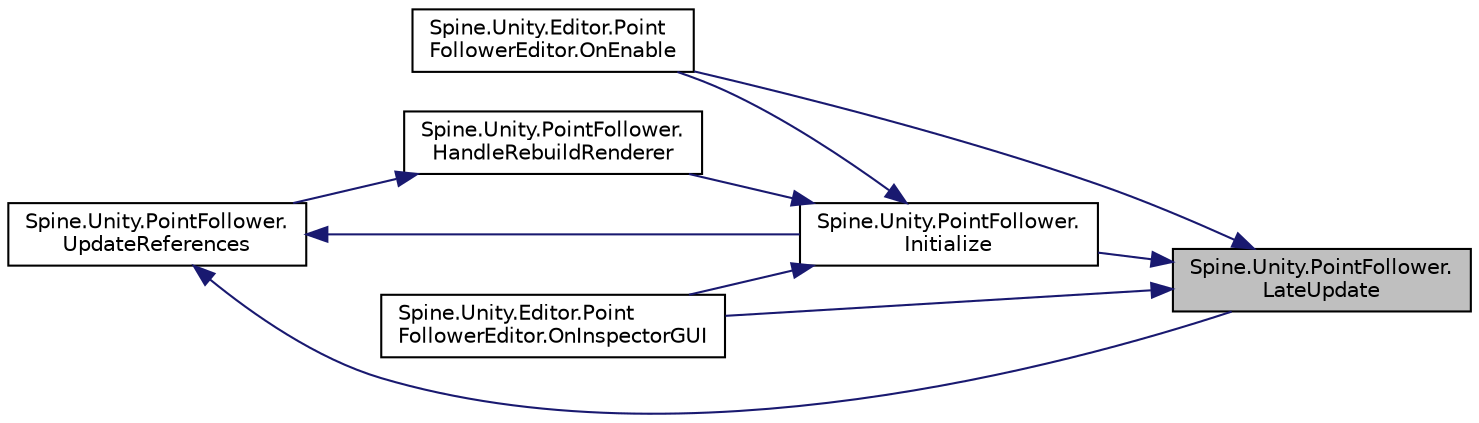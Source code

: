 digraph "Spine.Unity.PointFollower.LateUpdate"
{
 // LATEX_PDF_SIZE
  edge [fontname="Helvetica",fontsize="10",labelfontname="Helvetica",labelfontsize="10"];
  node [fontname="Helvetica",fontsize="10",shape=record];
  rankdir="RL";
  Node1 [label="Spine.Unity.PointFollower.\lLateUpdate",height=0.2,width=0.4,color="black", fillcolor="grey75", style="filled", fontcolor="black",tooltip=" "];
  Node1 -> Node2 [dir="back",color="midnightblue",fontsize="10",style="solid",fontname="Helvetica"];
  Node2 [label="Spine.Unity.PointFollower.\lInitialize",height=0.2,width=0.4,color="black", fillcolor="white", style="filled",URL="$class_spine_1_1_unity_1_1_point_follower.html#a69f6add14f83be49f5c5b97c6763fa03",tooltip=" "];
  Node2 -> Node3 [dir="back",color="midnightblue",fontsize="10",style="solid",fontname="Helvetica"];
  Node3 [label="Spine.Unity.PointFollower.\lHandleRebuildRenderer",height=0.2,width=0.4,color="black", fillcolor="white", style="filled",URL="$class_spine_1_1_unity_1_1_point_follower.html#a13504442c1380d0fb86c690b20e37312",tooltip=" "];
  Node3 -> Node4 [dir="back",color="midnightblue",fontsize="10",style="solid",fontname="Helvetica"];
  Node4 [label="Spine.Unity.PointFollower.\lUpdateReferences",height=0.2,width=0.4,color="black", fillcolor="white", style="filled",URL="$class_spine_1_1_unity_1_1_point_follower.html#a6d78706cb12f1e84a9e43fd376bea797",tooltip=" "];
  Node4 -> Node2 [dir="back",color="midnightblue",fontsize="10",style="solid",fontname="Helvetica"];
  Node4 -> Node1 [dir="back",color="midnightblue",fontsize="10",style="solid",fontname="Helvetica"];
  Node2 -> Node5 [dir="back",color="midnightblue",fontsize="10",style="solid",fontname="Helvetica"];
  Node5 [label="Spine.Unity.Editor.Point\lFollowerEditor.OnEnable",height=0.2,width=0.4,color="black", fillcolor="white", style="filled",URL="$class_spine_1_1_unity_1_1_editor_1_1_point_follower_editor.html#a4dd5dda0fc044f38af62c8231b8656d2",tooltip=" "];
  Node2 -> Node6 [dir="back",color="midnightblue",fontsize="10",style="solid",fontname="Helvetica"];
  Node6 [label="Spine.Unity.Editor.Point\lFollowerEditor.OnInspectorGUI",height=0.2,width=0.4,color="black", fillcolor="white", style="filled",URL="$class_spine_1_1_unity_1_1_editor_1_1_point_follower_editor.html#a25efb18a29130bb8a7e595f6c5a8ae12",tooltip=" "];
  Node1 -> Node5 [dir="back",color="midnightblue",fontsize="10",style="solid",fontname="Helvetica"];
  Node1 -> Node6 [dir="back",color="midnightblue",fontsize="10",style="solid",fontname="Helvetica"];
}
